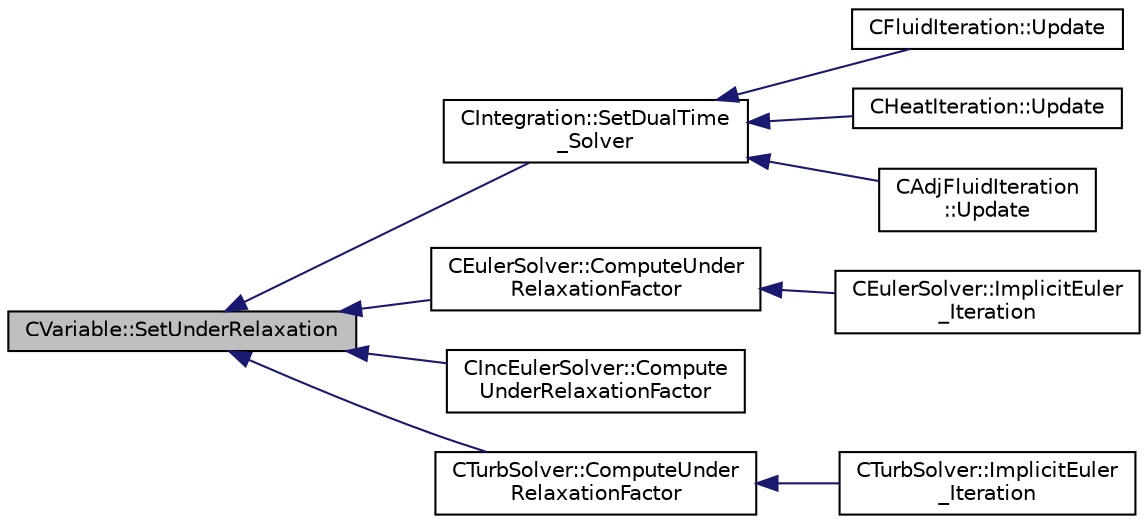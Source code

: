 digraph "CVariable::SetUnderRelaxation"
{
  edge [fontname="Helvetica",fontsize="10",labelfontname="Helvetica",labelfontsize="10"];
  node [fontname="Helvetica",fontsize="10",shape=record];
  rankdir="LR";
  Node6925 [label="CVariable::SetUnderRelaxation",height=0.2,width=0.4,color="black", fillcolor="grey75", style="filled", fontcolor="black"];
  Node6925 -> Node6926 [dir="back",color="midnightblue",fontsize="10",style="solid",fontname="Helvetica"];
  Node6926 [label="CIntegration::SetDualTime\l_Solver",height=0.2,width=0.4,color="black", fillcolor="white", style="filled",URL="$class_c_integration.html#ac4f1d2478b4378c7a861e86f40687327",tooltip="Save the solution, and volume at different time steps. "];
  Node6926 -> Node6927 [dir="back",color="midnightblue",fontsize="10",style="solid",fontname="Helvetica"];
  Node6927 [label="CFluidIteration::Update",height=0.2,width=0.4,color="black", fillcolor="white", style="filled",URL="$class_c_fluid_iteration.html#a1f7edb619d88f256bda0b760cec6fce6",tooltip="Updates the containers for the fluid system. "];
  Node6926 -> Node6928 [dir="back",color="midnightblue",fontsize="10",style="solid",fontname="Helvetica"];
  Node6928 [label="CHeatIteration::Update",height=0.2,width=0.4,color="black", fillcolor="white", style="filled",URL="$class_c_heat_iteration.html#af7c562e073a23871938c3e87002016b6",tooltip="Updates the containers for the heat system. "];
  Node6926 -> Node6929 [dir="back",color="midnightblue",fontsize="10",style="solid",fontname="Helvetica"];
  Node6929 [label="CAdjFluidIteration\l::Update",height=0.2,width=0.4,color="black", fillcolor="white", style="filled",URL="$class_c_adj_fluid_iteration.html#a1c9e8c2470c6256a7aa9d69776c83a3b",tooltip="Updates the containers for the adjoint fluid system. "];
  Node6925 -> Node6930 [dir="back",color="midnightblue",fontsize="10",style="solid",fontname="Helvetica"];
  Node6930 [label="CEulerSolver::ComputeUnder\lRelaxationFactor",height=0.2,width=0.4,color="black", fillcolor="white", style="filled",URL="$class_c_euler_solver.html#a9b18b41858c2aca89a75e82a89ef9bb0",tooltip="Compute a suitable under-relaxation parameter to limit the change in the solution variables over a no..."];
  Node6930 -> Node6931 [dir="back",color="midnightblue",fontsize="10",style="solid",fontname="Helvetica"];
  Node6931 [label="CEulerSolver::ImplicitEuler\l_Iteration",height=0.2,width=0.4,color="black", fillcolor="white", style="filled",URL="$class_c_euler_solver.html#a4e8277fc44dc97c8d73fbe3347204372",tooltip="Update the solution using an implicit Euler scheme. "];
  Node6925 -> Node6932 [dir="back",color="midnightblue",fontsize="10",style="solid",fontname="Helvetica"];
  Node6932 [label="CIncEulerSolver::Compute\lUnderRelaxationFactor",height=0.2,width=0.4,color="black", fillcolor="white", style="filled",URL="$class_c_inc_euler_solver.html#adb90224fe637f1f9e86e4ac69bfad1fb",tooltip="Compute a suitable under-relaxation parameter to limit the change in the solution variables over a no..."];
  Node6925 -> Node6933 [dir="back",color="midnightblue",fontsize="10",style="solid",fontname="Helvetica"];
  Node6933 [label="CTurbSolver::ComputeUnder\lRelaxationFactor",height=0.2,width=0.4,color="black", fillcolor="white", style="filled",URL="$class_c_turb_solver.html#a796e5c4ee61344c19430026ff8ae810a",tooltip="Compute a suitable under-relaxation parameter to limit the change in the solution variables over a no..."];
  Node6933 -> Node6934 [dir="back",color="midnightblue",fontsize="10",style="solid",fontname="Helvetica"];
  Node6934 [label="CTurbSolver::ImplicitEuler\l_Iteration",height=0.2,width=0.4,color="black", fillcolor="white", style="filled",URL="$class_c_turb_solver.html#af7a0ab68fbb2925c56863df97b3ea4ee",tooltip="Update the solution using an implicit solver. "];
}
